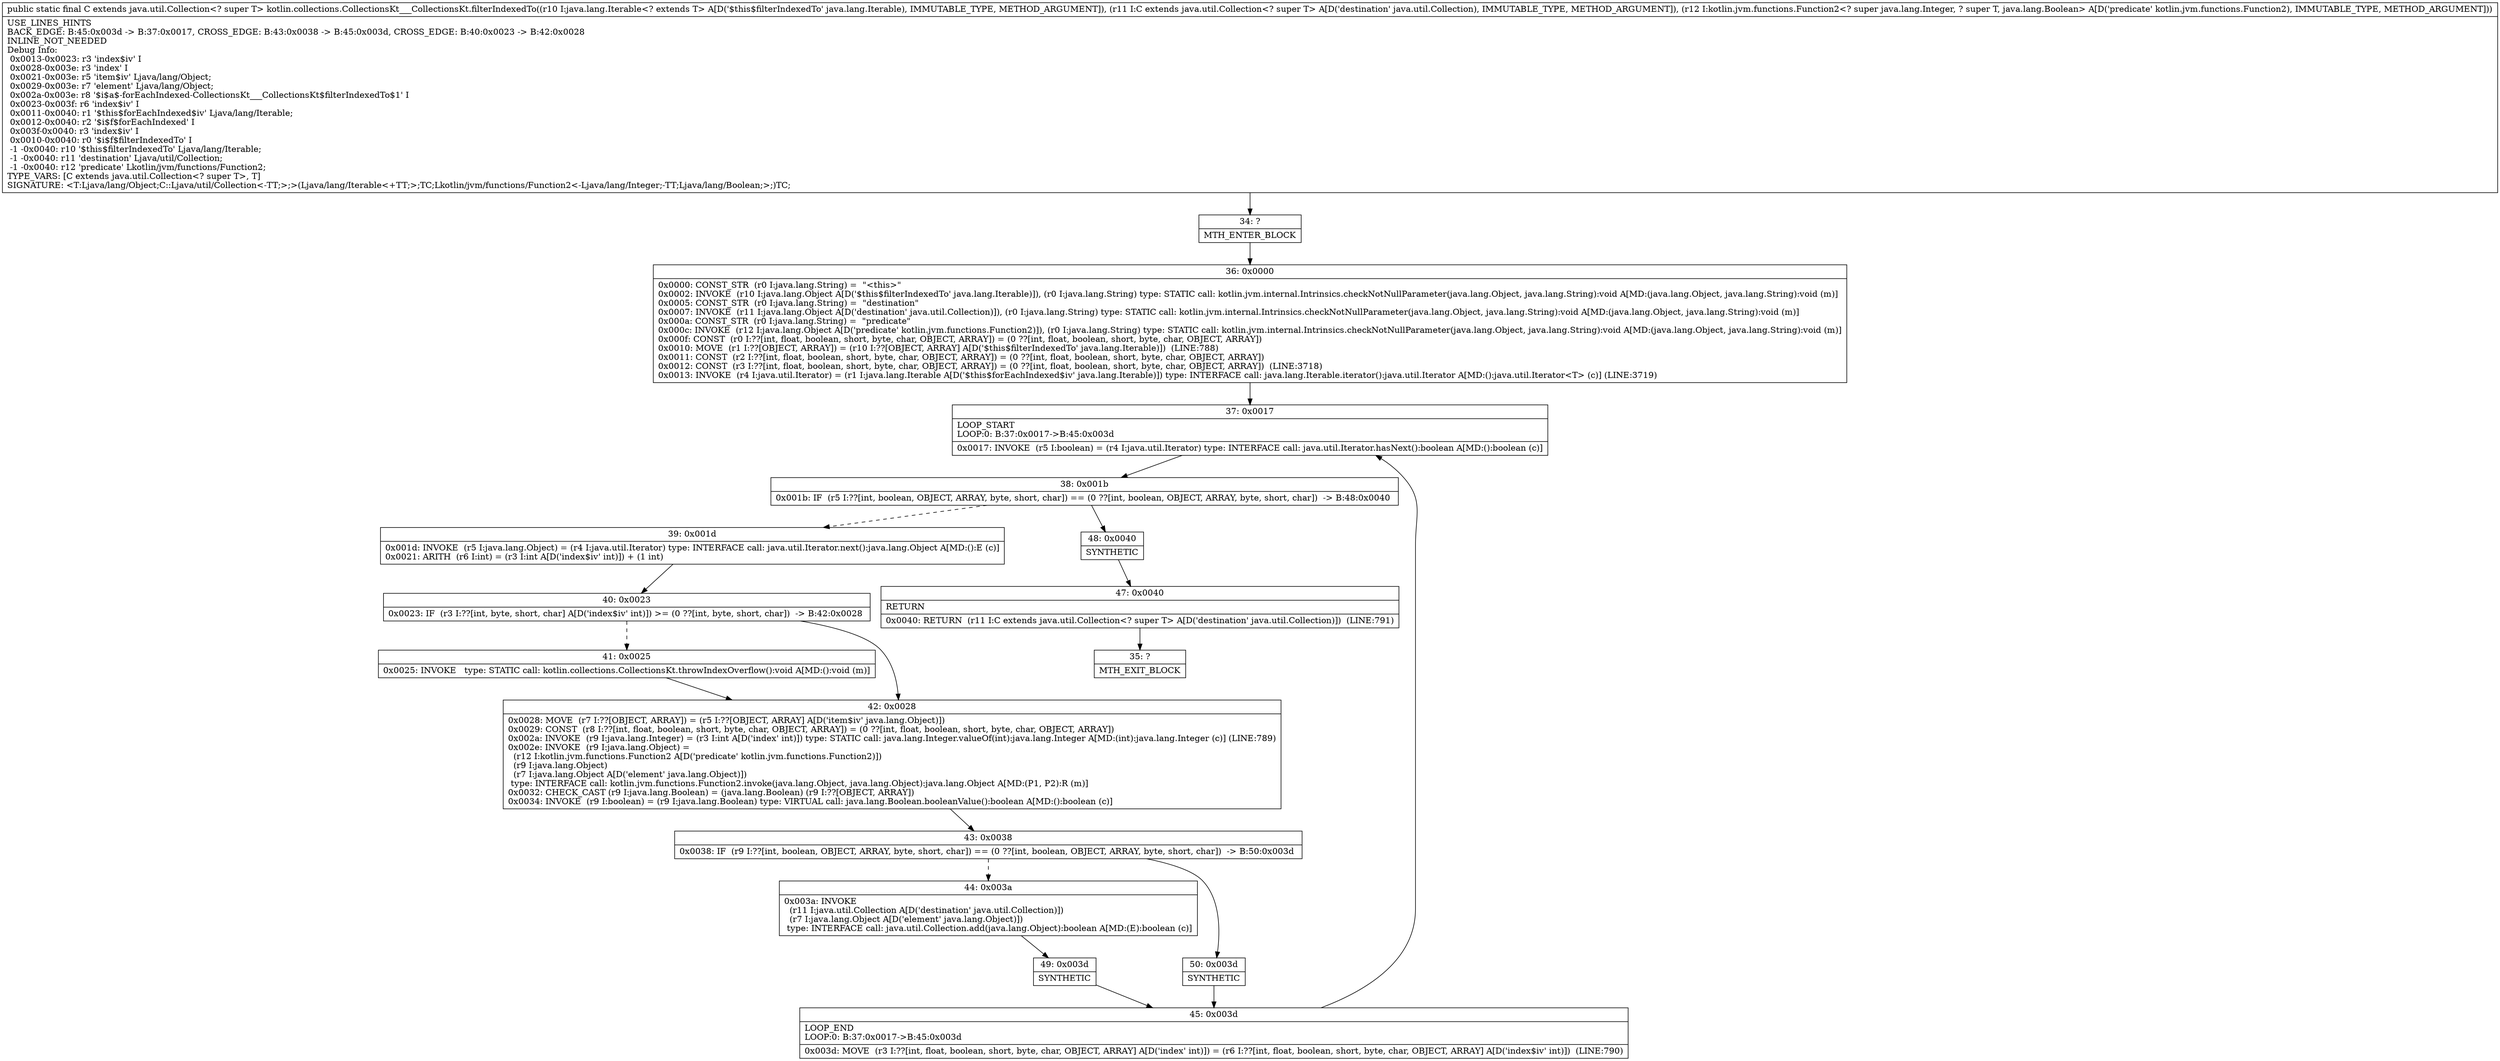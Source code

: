digraph "CFG forkotlin.collections.CollectionsKt___CollectionsKt.filterIndexedTo(Ljava\/lang\/Iterable;Ljava\/util\/Collection;Lkotlin\/jvm\/functions\/Function2;)Ljava\/util\/Collection;" {
Node_34 [shape=record,label="{34\:\ ?|MTH_ENTER_BLOCK\l}"];
Node_36 [shape=record,label="{36\:\ 0x0000|0x0000: CONST_STR  (r0 I:java.lang.String) =  \"\<this\>\" \l0x0002: INVOKE  (r10 I:java.lang.Object A[D('$this$filterIndexedTo' java.lang.Iterable)]), (r0 I:java.lang.String) type: STATIC call: kotlin.jvm.internal.Intrinsics.checkNotNullParameter(java.lang.Object, java.lang.String):void A[MD:(java.lang.Object, java.lang.String):void (m)]\l0x0005: CONST_STR  (r0 I:java.lang.String) =  \"destination\" \l0x0007: INVOKE  (r11 I:java.lang.Object A[D('destination' java.util.Collection)]), (r0 I:java.lang.String) type: STATIC call: kotlin.jvm.internal.Intrinsics.checkNotNullParameter(java.lang.Object, java.lang.String):void A[MD:(java.lang.Object, java.lang.String):void (m)]\l0x000a: CONST_STR  (r0 I:java.lang.String) =  \"predicate\" \l0x000c: INVOKE  (r12 I:java.lang.Object A[D('predicate' kotlin.jvm.functions.Function2)]), (r0 I:java.lang.String) type: STATIC call: kotlin.jvm.internal.Intrinsics.checkNotNullParameter(java.lang.Object, java.lang.String):void A[MD:(java.lang.Object, java.lang.String):void (m)]\l0x000f: CONST  (r0 I:??[int, float, boolean, short, byte, char, OBJECT, ARRAY]) = (0 ??[int, float, boolean, short, byte, char, OBJECT, ARRAY]) \l0x0010: MOVE  (r1 I:??[OBJECT, ARRAY]) = (r10 I:??[OBJECT, ARRAY] A[D('$this$filterIndexedTo' java.lang.Iterable)])  (LINE:788)\l0x0011: CONST  (r2 I:??[int, float, boolean, short, byte, char, OBJECT, ARRAY]) = (0 ??[int, float, boolean, short, byte, char, OBJECT, ARRAY]) \l0x0012: CONST  (r3 I:??[int, float, boolean, short, byte, char, OBJECT, ARRAY]) = (0 ??[int, float, boolean, short, byte, char, OBJECT, ARRAY])  (LINE:3718)\l0x0013: INVOKE  (r4 I:java.util.Iterator) = (r1 I:java.lang.Iterable A[D('$this$forEachIndexed$iv' java.lang.Iterable)]) type: INTERFACE call: java.lang.Iterable.iterator():java.util.Iterator A[MD:():java.util.Iterator\<T\> (c)] (LINE:3719)\l}"];
Node_37 [shape=record,label="{37\:\ 0x0017|LOOP_START\lLOOP:0: B:37:0x0017\-\>B:45:0x003d\l|0x0017: INVOKE  (r5 I:boolean) = (r4 I:java.util.Iterator) type: INTERFACE call: java.util.Iterator.hasNext():boolean A[MD:():boolean (c)]\l}"];
Node_38 [shape=record,label="{38\:\ 0x001b|0x001b: IF  (r5 I:??[int, boolean, OBJECT, ARRAY, byte, short, char]) == (0 ??[int, boolean, OBJECT, ARRAY, byte, short, char])  \-\> B:48:0x0040 \l}"];
Node_39 [shape=record,label="{39\:\ 0x001d|0x001d: INVOKE  (r5 I:java.lang.Object) = (r4 I:java.util.Iterator) type: INTERFACE call: java.util.Iterator.next():java.lang.Object A[MD:():E (c)]\l0x0021: ARITH  (r6 I:int) = (r3 I:int A[D('index$iv' int)]) + (1 int) \l}"];
Node_40 [shape=record,label="{40\:\ 0x0023|0x0023: IF  (r3 I:??[int, byte, short, char] A[D('index$iv' int)]) \>= (0 ??[int, byte, short, char])  \-\> B:42:0x0028 \l}"];
Node_41 [shape=record,label="{41\:\ 0x0025|0x0025: INVOKE   type: STATIC call: kotlin.collections.CollectionsKt.throwIndexOverflow():void A[MD:():void (m)]\l}"];
Node_42 [shape=record,label="{42\:\ 0x0028|0x0028: MOVE  (r7 I:??[OBJECT, ARRAY]) = (r5 I:??[OBJECT, ARRAY] A[D('item$iv' java.lang.Object)]) \l0x0029: CONST  (r8 I:??[int, float, boolean, short, byte, char, OBJECT, ARRAY]) = (0 ??[int, float, boolean, short, byte, char, OBJECT, ARRAY]) \l0x002a: INVOKE  (r9 I:java.lang.Integer) = (r3 I:int A[D('index' int)]) type: STATIC call: java.lang.Integer.valueOf(int):java.lang.Integer A[MD:(int):java.lang.Integer (c)] (LINE:789)\l0x002e: INVOKE  (r9 I:java.lang.Object) = \l  (r12 I:kotlin.jvm.functions.Function2 A[D('predicate' kotlin.jvm.functions.Function2)])\l  (r9 I:java.lang.Object)\l  (r7 I:java.lang.Object A[D('element' java.lang.Object)])\l type: INTERFACE call: kotlin.jvm.functions.Function2.invoke(java.lang.Object, java.lang.Object):java.lang.Object A[MD:(P1, P2):R (m)]\l0x0032: CHECK_CAST (r9 I:java.lang.Boolean) = (java.lang.Boolean) (r9 I:??[OBJECT, ARRAY]) \l0x0034: INVOKE  (r9 I:boolean) = (r9 I:java.lang.Boolean) type: VIRTUAL call: java.lang.Boolean.booleanValue():boolean A[MD:():boolean (c)]\l}"];
Node_43 [shape=record,label="{43\:\ 0x0038|0x0038: IF  (r9 I:??[int, boolean, OBJECT, ARRAY, byte, short, char]) == (0 ??[int, boolean, OBJECT, ARRAY, byte, short, char])  \-\> B:50:0x003d \l}"];
Node_44 [shape=record,label="{44\:\ 0x003a|0x003a: INVOKE  \l  (r11 I:java.util.Collection A[D('destination' java.util.Collection)])\l  (r7 I:java.lang.Object A[D('element' java.lang.Object)])\l type: INTERFACE call: java.util.Collection.add(java.lang.Object):boolean A[MD:(E):boolean (c)]\l}"];
Node_49 [shape=record,label="{49\:\ 0x003d|SYNTHETIC\l}"];
Node_45 [shape=record,label="{45\:\ 0x003d|LOOP_END\lLOOP:0: B:37:0x0017\-\>B:45:0x003d\l|0x003d: MOVE  (r3 I:??[int, float, boolean, short, byte, char, OBJECT, ARRAY] A[D('index' int)]) = (r6 I:??[int, float, boolean, short, byte, char, OBJECT, ARRAY] A[D('index$iv' int)])  (LINE:790)\l}"];
Node_50 [shape=record,label="{50\:\ 0x003d|SYNTHETIC\l}"];
Node_48 [shape=record,label="{48\:\ 0x0040|SYNTHETIC\l}"];
Node_47 [shape=record,label="{47\:\ 0x0040|RETURN\l|0x0040: RETURN  (r11 I:C extends java.util.Collection\<? super T\> A[D('destination' java.util.Collection)])  (LINE:791)\l}"];
Node_35 [shape=record,label="{35\:\ ?|MTH_EXIT_BLOCK\l}"];
MethodNode[shape=record,label="{public static final C extends java.util.Collection\<? super T\> kotlin.collections.CollectionsKt___CollectionsKt.filterIndexedTo((r10 I:java.lang.Iterable\<? extends T\> A[D('$this$filterIndexedTo' java.lang.Iterable), IMMUTABLE_TYPE, METHOD_ARGUMENT]), (r11 I:C extends java.util.Collection\<? super T\> A[D('destination' java.util.Collection), IMMUTABLE_TYPE, METHOD_ARGUMENT]), (r12 I:kotlin.jvm.functions.Function2\<? super java.lang.Integer, ? super T, java.lang.Boolean\> A[D('predicate' kotlin.jvm.functions.Function2), IMMUTABLE_TYPE, METHOD_ARGUMENT]))  | USE_LINES_HINTS\lBACK_EDGE: B:45:0x003d \-\> B:37:0x0017, CROSS_EDGE: B:43:0x0038 \-\> B:45:0x003d, CROSS_EDGE: B:40:0x0023 \-\> B:42:0x0028\lINLINE_NOT_NEEDED\lDebug Info:\l  0x0013\-0x0023: r3 'index$iv' I\l  0x0028\-0x003e: r3 'index' I\l  0x0021\-0x003e: r5 'item$iv' Ljava\/lang\/Object;\l  0x0029\-0x003e: r7 'element' Ljava\/lang\/Object;\l  0x002a\-0x003e: r8 '$i$a$\-forEachIndexed\-CollectionsKt___CollectionsKt$filterIndexedTo$1' I\l  0x0023\-0x003f: r6 'index$iv' I\l  0x0011\-0x0040: r1 '$this$forEachIndexed$iv' Ljava\/lang\/Iterable;\l  0x0012\-0x0040: r2 '$i$f$forEachIndexed' I\l  0x003f\-0x0040: r3 'index$iv' I\l  0x0010\-0x0040: r0 '$i$f$filterIndexedTo' I\l  \-1 \-0x0040: r10 '$this$filterIndexedTo' Ljava\/lang\/Iterable;\l  \-1 \-0x0040: r11 'destination' Ljava\/util\/Collection;\l  \-1 \-0x0040: r12 'predicate' Lkotlin\/jvm\/functions\/Function2;\lTYPE_VARS: [C extends java.util.Collection\<? super T\>, T]\lSIGNATURE: \<T:Ljava\/lang\/Object;C::Ljava\/util\/Collection\<\-TT;\>;\>(Ljava\/lang\/Iterable\<+TT;\>;TC;Lkotlin\/jvm\/functions\/Function2\<\-Ljava\/lang\/Integer;\-TT;Ljava\/lang\/Boolean;\>;)TC;\l}"];
MethodNode -> Node_34;Node_34 -> Node_36;
Node_36 -> Node_37;
Node_37 -> Node_38;
Node_38 -> Node_39[style=dashed];
Node_38 -> Node_48;
Node_39 -> Node_40;
Node_40 -> Node_41[style=dashed];
Node_40 -> Node_42;
Node_41 -> Node_42;
Node_42 -> Node_43;
Node_43 -> Node_44[style=dashed];
Node_43 -> Node_50;
Node_44 -> Node_49;
Node_49 -> Node_45;
Node_45 -> Node_37;
Node_50 -> Node_45;
Node_48 -> Node_47;
Node_47 -> Node_35;
}

